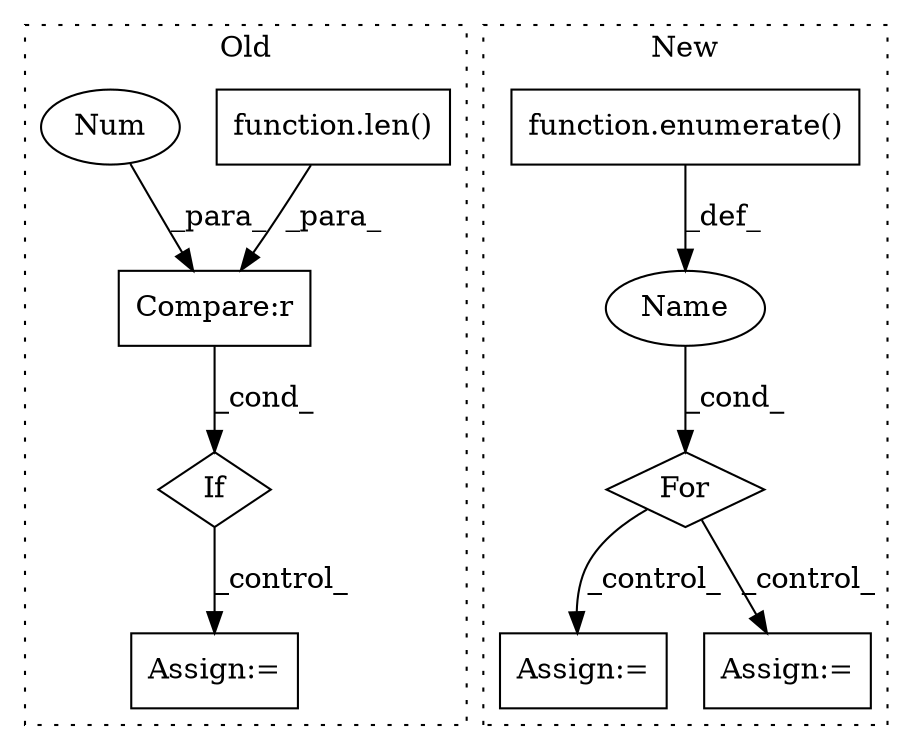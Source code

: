 digraph G {
subgraph cluster0 {
1 [label="function.len()" a="75" s="921,931" l="4,1" shape="box"];
4 [label="Assign:=" a="68" s="1261" l="3" shape="box"];
5 [label="If" a="96" s="918" l="3" shape="diamond"];
6 [label="Compare:r" a="40" s="921" l="16" shape="box"];
7 [label="Num" a="76" s="936" l="1" shape="ellipse"];
label = "Old";
style="dotted";
}
subgraph cluster1 {
2 [label="function.enumerate()" a="75" s="880,917" l="10,1" shape="box"];
3 [label="For" a="107" s="865,918" l="4,14" shape="diamond"];
8 [label="Assign:=" a="68" s="1221" l="4" shape="box"];
9 [label="Name" a="87" s="872" l="4" shape="ellipse"];
10 [label="Assign:=" a="68" s="1170" l="4" shape="box"];
label = "New";
style="dotted";
}
1 -> 6 [label="_para_"];
2 -> 9 [label="_def_"];
3 -> 10 [label="_control_"];
3 -> 8 [label="_control_"];
5 -> 4 [label="_control_"];
6 -> 5 [label="_cond_"];
7 -> 6 [label="_para_"];
9 -> 3 [label="_cond_"];
}